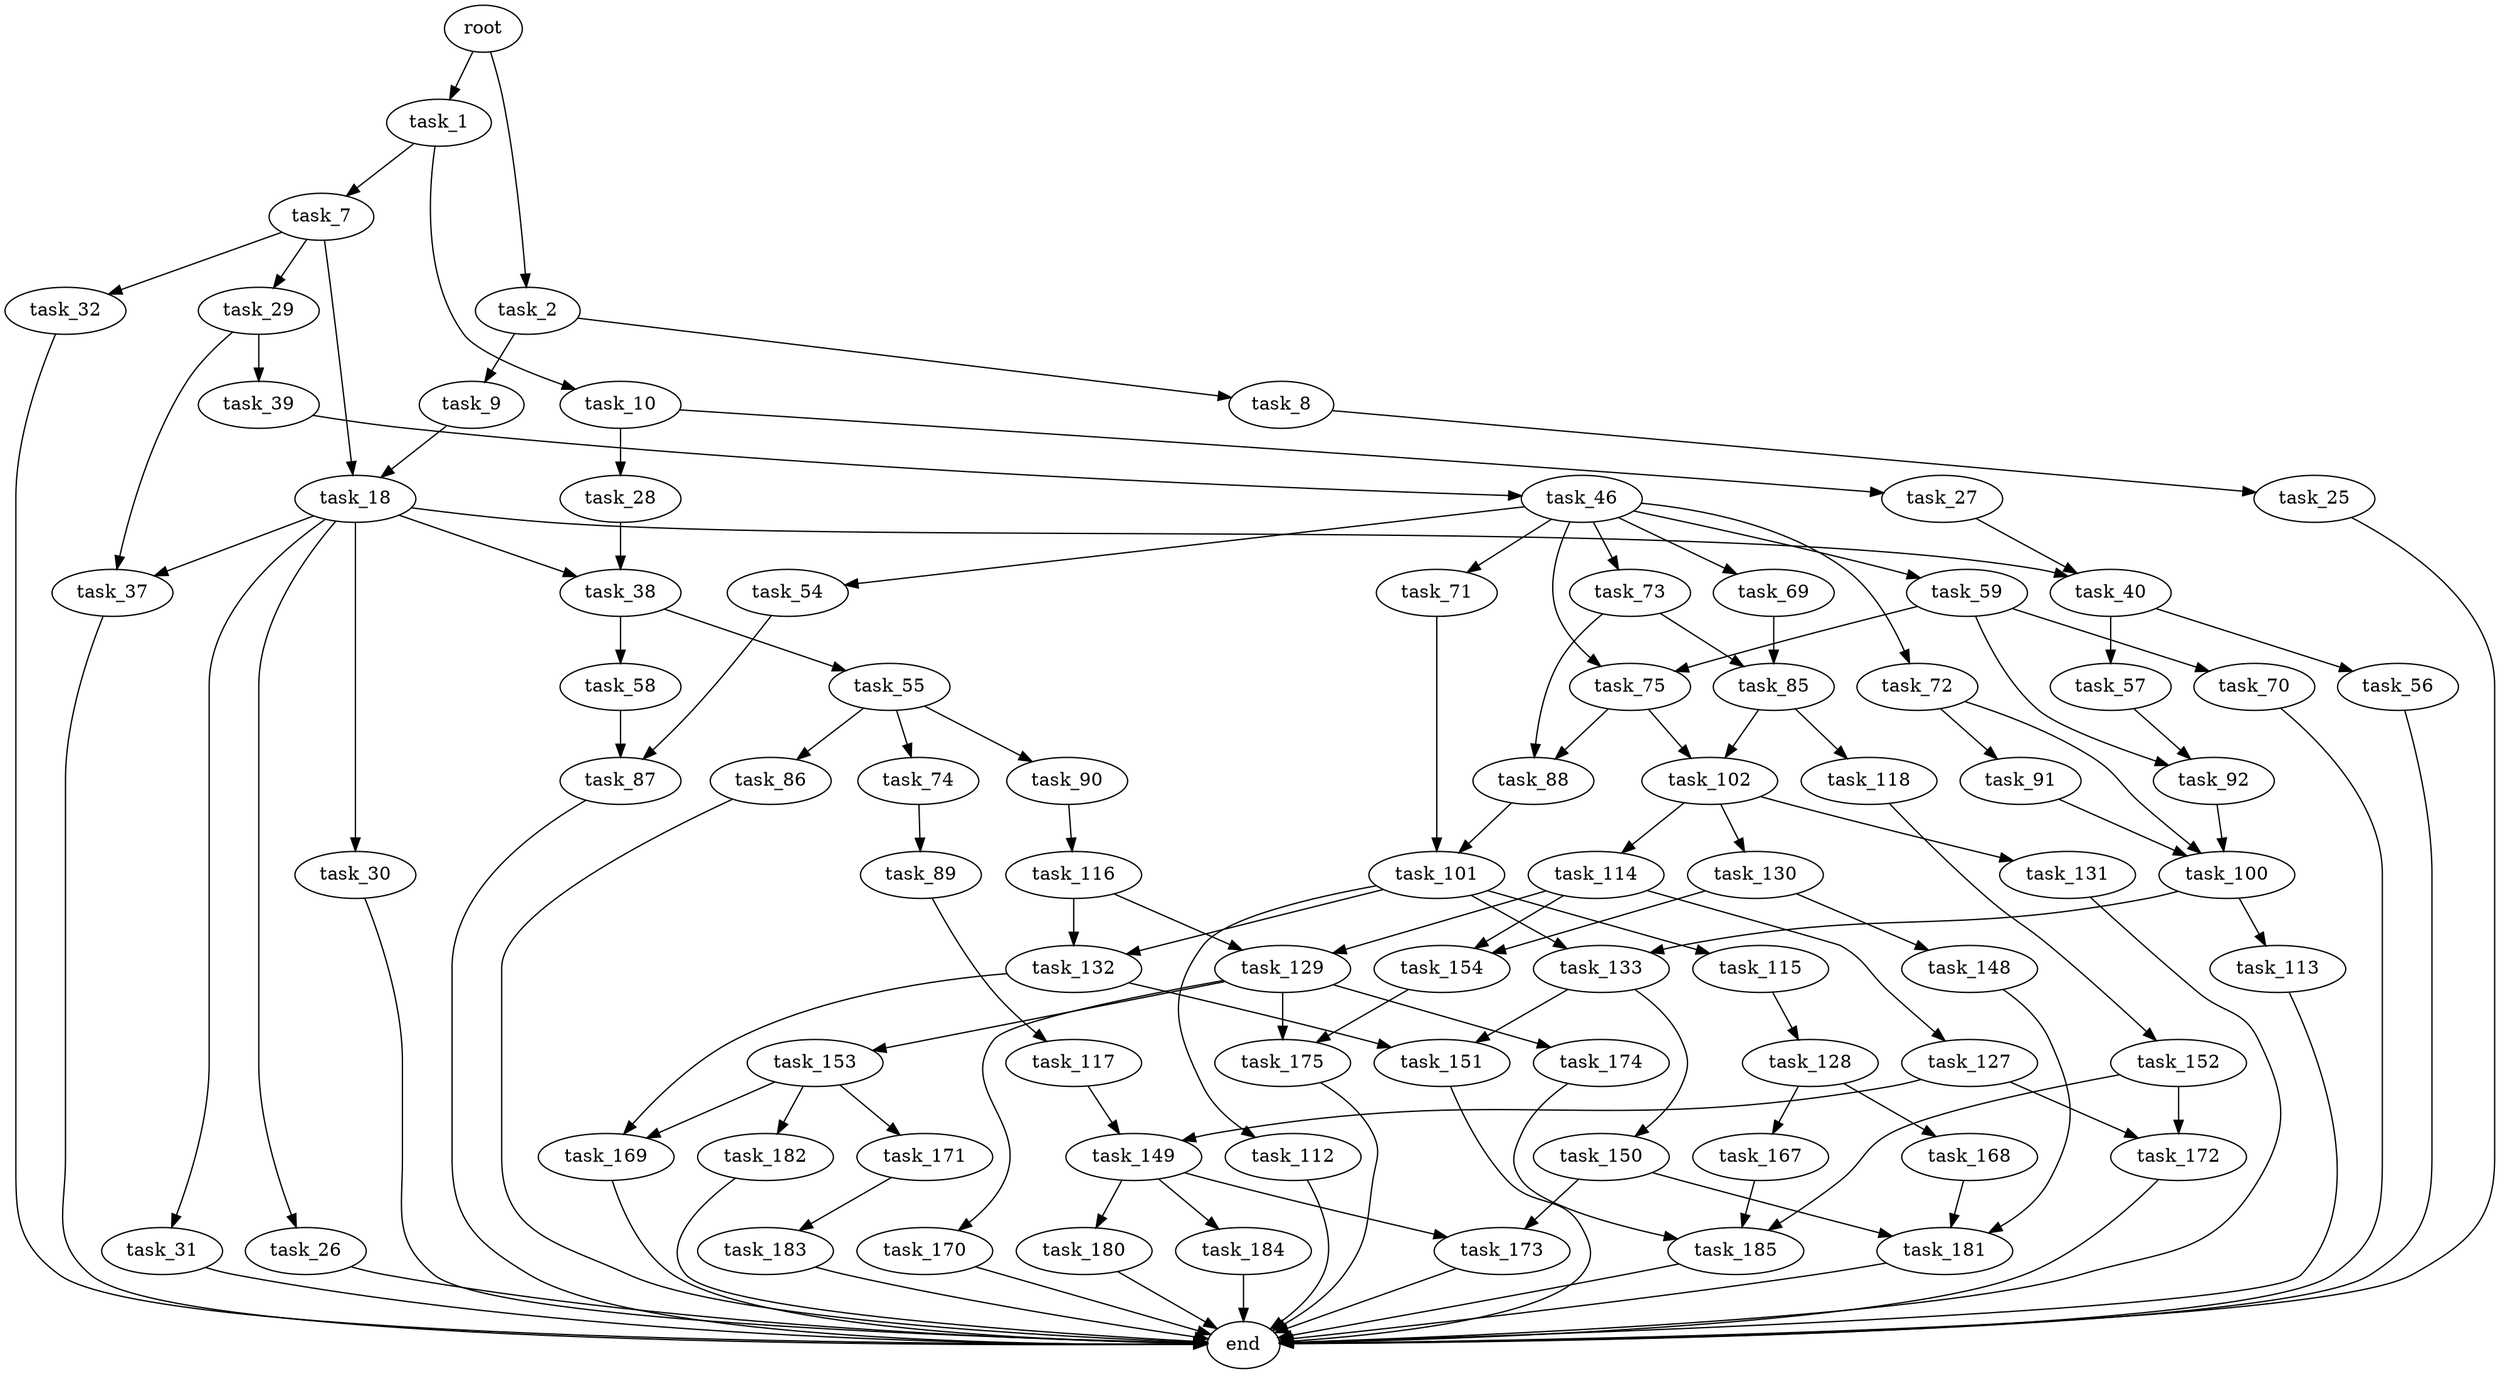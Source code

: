digraph G {
  root [size="0.000000"];
  task_1 [size="231928233984.000000"];
  task_2 [size="28991029248.000000"];
  task_7 [size="840069651663.000000"];
  task_10 [size="5303932180.000000"];
  task_8 [size="549755813888.000000"];
  task_9 [size="4938134782.000000"];
  task_18 [size="38729213205.000000"];
  task_29 [size="11683667955.000000"];
  task_32 [size="76348091928.000000"];
  task_25 [size="380870262240.000000"];
  task_27 [size="39993386746.000000"];
  task_28 [size="782757789696.000000"];
  task_26 [size="368293445632.000000"];
  task_30 [size="205212927117.000000"];
  task_31 [size="4311484434.000000"];
  task_37 [size="1073741824000.000000"];
  task_38 [size="32431326534.000000"];
  task_40 [size="28991029248.000000"];
  end [size="0.000000"];
  task_39 [size="20197605123.000000"];
  task_55 [size="1073741824000.000000"];
  task_58 [size="10210246163.000000"];
  task_46 [size="549755813888.000000"];
  task_56 [size="94706482272.000000"];
  task_57 [size="134217728000.000000"];
  task_54 [size="29163050774.000000"];
  task_59 [size="57568235112.000000"];
  task_69 [size="16226599199.000000"];
  task_71 [size="368293445632.000000"];
  task_72 [size="28991029248.000000"];
  task_73 [size="231928233984.000000"];
  task_75 [size="167210629872.000000"];
  task_87 [size="25061037099.000000"];
  task_74 [size="2723504957.000000"];
  task_86 [size="236697834935.000000"];
  task_90 [size="8589934592.000000"];
  task_92 [size="1132698517405.000000"];
  task_70 [size="576472325.000000"];
  task_85 [size="46073266604.000000"];
  task_101 [size="1598613229.000000"];
  task_91 [size="3164076178.000000"];
  task_100 [size="497544745256.000000"];
  task_88 [size="272842013242.000000"];
  task_89 [size="6139151332.000000"];
  task_102 [size="159414912488.000000"];
  task_118 [size="1626677088.000000"];
  task_117 [size="368293445632.000000"];
  task_116 [size="389464128384.000000"];
  task_113 [size="1944965847.000000"];
  task_133 [size="368293445632.000000"];
  task_112 [size="9965999040.000000"];
  task_115 [size="231928233984.000000"];
  task_132 [size="90993566778.000000"];
  task_114 [size="779690260.000000"];
  task_130 [size="18070094586.000000"];
  task_131 [size="7421045886.000000"];
  task_127 [size="2454826636.000000"];
  task_129 [size="28347638638.000000"];
  task_154 [size="2387050527.000000"];
  task_128 [size="894925487218.000000"];
  task_149 [size="7054832514.000000"];
  task_152 [size="845839791.000000"];
  task_172 [size="17556198086.000000"];
  task_167 [size="6702552394.000000"];
  task_168 [size="28991029248.000000"];
  task_153 [size="368293445632.000000"];
  task_170 [size="42267307205.000000"];
  task_174 [size="283503385605.000000"];
  task_175 [size="195802854852.000000"];
  task_148 [size="22809812184.000000"];
  task_151 [size="134217728000.000000"];
  task_169 [size="68719476736.000000"];
  task_150 [size="5624281650.000000"];
  task_181 [size="549755813888.000000"];
  task_173 [size="68719476736.000000"];
  task_180 [size="32696866878.000000"];
  task_184 [size="8413450550.000000"];
  task_185 [size="1073741824000.000000"];
  task_171 [size="4855717206.000000"];
  task_182 [size="433469043996.000000"];
  task_183 [size="12950286987.000000"];

  root -> task_1 [size="1.000000"];
  root -> task_2 [size="1.000000"];
  task_1 -> task_7 [size="301989888.000000"];
  task_1 -> task_10 [size="301989888.000000"];
  task_2 -> task_8 [size="75497472.000000"];
  task_2 -> task_9 [size="75497472.000000"];
  task_7 -> task_18 [size="679477248.000000"];
  task_7 -> task_29 [size="679477248.000000"];
  task_7 -> task_32 [size="679477248.000000"];
  task_10 -> task_27 [size="209715200.000000"];
  task_10 -> task_28 [size="209715200.000000"];
  task_8 -> task_25 [size="536870912.000000"];
  task_9 -> task_18 [size="209715200.000000"];
  task_18 -> task_26 [size="75497472.000000"];
  task_18 -> task_30 [size="75497472.000000"];
  task_18 -> task_31 [size="75497472.000000"];
  task_18 -> task_37 [size="75497472.000000"];
  task_18 -> task_38 [size="75497472.000000"];
  task_18 -> task_40 [size="75497472.000000"];
  task_29 -> task_37 [size="209715200.000000"];
  task_29 -> task_39 [size="209715200.000000"];
  task_32 -> end [size="1.000000"];
  task_25 -> end [size="1.000000"];
  task_27 -> task_40 [size="33554432.000000"];
  task_28 -> task_38 [size="679477248.000000"];
  task_26 -> end [size="1.000000"];
  task_30 -> end [size="1.000000"];
  task_31 -> end [size="1.000000"];
  task_37 -> end [size="1.000000"];
  task_38 -> task_55 [size="838860800.000000"];
  task_38 -> task_58 [size="838860800.000000"];
  task_40 -> task_56 [size="75497472.000000"];
  task_40 -> task_57 [size="75497472.000000"];
  task_39 -> task_46 [size="75497472.000000"];
  task_55 -> task_74 [size="838860800.000000"];
  task_55 -> task_86 [size="838860800.000000"];
  task_55 -> task_90 [size="838860800.000000"];
  task_58 -> task_87 [size="209715200.000000"];
  task_46 -> task_54 [size="536870912.000000"];
  task_46 -> task_59 [size="536870912.000000"];
  task_46 -> task_69 [size="536870912.000000"];
  task_46 -> task_71 [size="536870912.000000"];
  task_46 -> task_72 [size="536870912.000000"];
  task_46 -> task_73 [size="536870912.000000"];
  task_46 -> task_75 [size="536870912.000000"];
  task_56 -> end [size="1.000000"];
  task_57 -> task_92 [size="209715200.000000"];
  task_54 -> task_87 [size="536870912.000000"];
  task_59 -> task_70 [size="134217728.000000"];
  task_59 -> task_75 [size="134217728.000000"];
  task_59 -> task_92 [size="134217728.000000"];
  task_69 -> task_85 [size="411041792.000000"];
  task_71 -> task_101 [size="411041792.000000"];
  task_72 -> task_91 [size="75497472.000000"];
  task_72 -> task_100 [size="75497472.000000"];
  task_73 -> task_85 [size="301989888.000000"];
  task_73 -> task_88 [size="301989888.000000"];
  task_75 -> task_88 [size="536870912.000000"];
  task_75 -> task_102 [size="536870912.000000"];
  task_87 -> end [size="1.000000"];
  task_74 -> task_89 [size="75497472.000000"];
  task_86 -> end [size="1.000000"];
  task_90 -> task_116 [size="33554432.000000"];
  task_92 -> task_100 [size="679477248.000000"];
  task_70 -> end [size="1.000000"];
  task_85 -> task_102 [size="209715200.000000"];
  task_85 -> task_118 [size="209715200.000000"];
  task_101 -> task_112 [size="75497472.000000"];
  task_101 -> task_115 [size="75497472.000000"];
  task_101 -> task_132 [size="75497472.000000"];
  task_101 -> task_133 [size="75497472.000000"];
  task_91 -> task_100 [size="134217728.000000"];
  task_100 -> task_113 [size="536870912.000000"];
  task_100 -> task_133 [size="536870912.000000"];
  task_88 -> task_101 [size="838860800.000000"];
  task_89 -> task_117 [size="33554432.000000"];
  task_102 -> task_114 [size="536870912.000000"];
  task_102 -> task_130 [size="536870912.000000"];
  task_102 -> task_131 [size="536870912.000000"];
  task_118 -> task_152 [size="33554432.000000"];
  task_117 -> task_149 [size="411041792.000000"];
  task_116 -> task_129 [size="301989888.000000"];
  task_116 -> task_132 [size="301989888.000000"];
  task_113 -> end [size="1.000000"];
  task_133 -> task_150 [size="411041792.000000"];
  task_133 -> task_151 [size="411041792.000000"];
  task_112 -> end [size="1.000000"];
  task_115 -> task_128 [size="301989888.000000"];
  task_132 -> task_151 [size="75497472.000000"];
  task_132 -> task_169 [size="75497472.000000"];
  task_114 -> task_127 [size="33554432.000000"];
  task_114 -> task_129 [size="33554432.000000"];
  task_114 -> task_154 [size="33554432.000000"];
  task_130 -> task_148 [size="33554432.000000"];
  task_130 -> task_154 [size="33554432.000000"];
  task_131 -> end [size="1.000000"];
  task_127 -> task_149 [size="75497472.000000"];
  task_127 -> task_172 [size="75497472.000000"];
  task_129 -> task_153 [size="536870912.000000"];
  task_129 -> task_170 [size="536870912.000000"];
  task_129 -> task_174 [size="536870912.000000"];
  task_129 -> task_175 [size="536870912.000000"];
  task_154 -> task_175 [size="134217728.000000"];
  task_128 -> task_167 [size="679477248.000000"];
  task_128 -> task_168 [size="679477248.000000"];
  task_149 -> task_173 [size="411041792.000000"];
  task_149 -> task_180 [size="411041792.000000"];
  task_149 -> task_184 [size="411041792.000000"];
  task_152 -> task_172 [size="33554432.000000"];
  task_152 -> task_185 [size="33554432.000000"];
  task_172 -> end [size="1.000000"];
  task_167 -> task_185 [size="301989888.000000"];
  task_168 -> task_181 [size="75497472.000000"];
  task_153 -> task_169 [size="411041792.000000"];
  task_153 -> task_171 [size="411041792.000000"];
  task_153 -> task_182 [size="411041792.000000"];
  task_170 -> end [size="1.000000"];
  task_174 -> task_185 [size="209715200.000000"];
  task_175 -> end [size="1.000000"];
  task_148 -> task_181 [size="838860800.000000"];
  task_151 -> end [size="1.000000"];
  task_169 -> end [size="1.000000"];
  task_150 -> task_173 [size="134217728.000000"];
  task_150 -> task_181 [size="134217728.000000"];
  task_181 -> end [size="1.000000"];
  task_173 -> end [size="1.000000"];
  task_180 -> end [size="1.000000"];
  task_184 -> end [size="1.000000"];
  task_185 -> end [size="1.000000"];
  task_171 -> task_183 [size="134217728.000000"];
  task_182 -> end [size="1.000000"];
  task_183 -> end [size="1.000000"];
}
